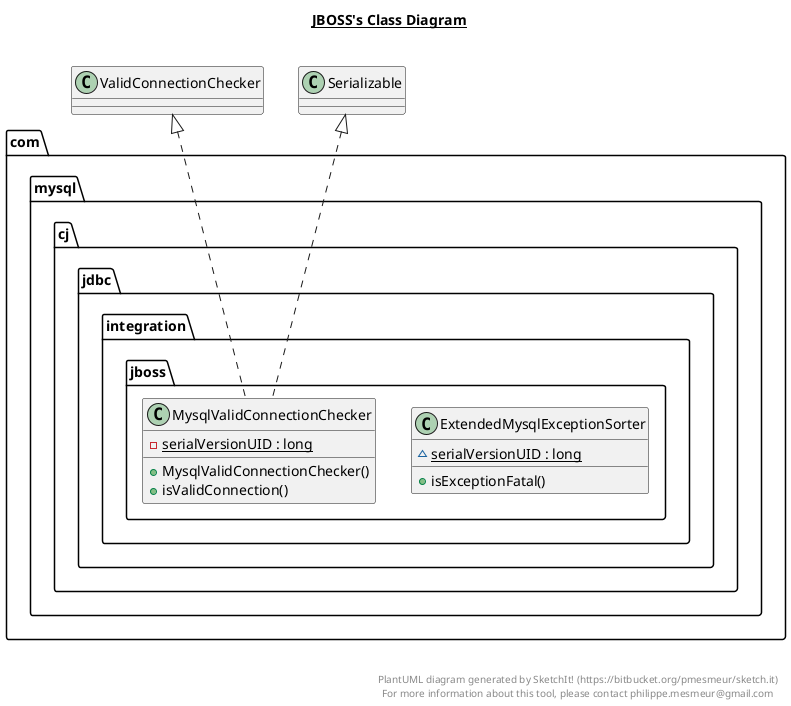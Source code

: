 @startuml

title __JBOSS's Class Diagram__\n

  namespace com.mysql.cj {
    namespace jdbc {
      namespace integration.jboss {
        class com.mysql.cj.jdbc.integration.jboss.ExtendedMysqlExceptionSorter {
            {static} ~ serialVersionUID : long
            + isExceptionFatal()
        }
      }
    }
  }
  

  namespace com.mysql.cj {
    namespace jdbc {
      namespace integration.jboss {
        class com.mysql.cj.jdbc.integration.jboss.MysqlValidConnectionChecker {
            {static} - serialVersionUID : long
            + MysqlValidConnectionChecker()
            + isValidConnection()
        }
      }
    }
  }
  

  com.mysql.cj.jdbc.integration.jboss.MysqlValidConnectionChecker .up.|> Serializable
  com.mysql.cj.jdbc.integration.jboss.MysqlValidConnectionChecker .up.|> ValidConnectionChecker


right footer


PlantUML diagram generated by SketchIt! (https://bitbucket.org/pmesmeur/sketch.it)
For more information about this tool, please contact philippe.mesmeur@gmail.com
endfooter

@enduml
